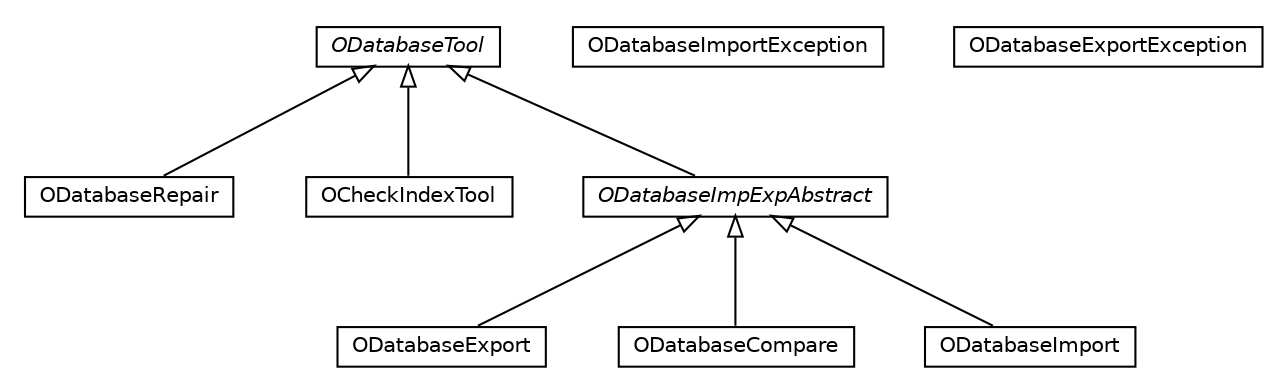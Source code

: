 #!/usr/local/bin/dot
#
# Class diagram 
# Generated by UMLGraph version R5_6-24-gf6e263 (http://www.umlgraph.org/)
#

digraph G {
	edge [fontname="Helvetica",fontsize=10,labelfontname="Helvetica",labelfontsize=10];
	node [fontname="Helvetica",fontsize=10,shape=plaintext];
	nodesep=0.25;
	ranksep=0.5;
	// com.orientechnologies.orient.core.db.tool.ODatabaseRepair
	c75469 [label=<<table title="com.orientechnologies.orient.core.db.tool.ODatabaseRepair" border="0" cellborder="1" cellspacing="0" cellpadding="2" port="p" href="./ODatabaseRepair.html">
		<tr><td><table border="0" cellspacing="0" cellpadding="1">
<tr><td align="center" balign="center"> ODatabaseRepair </td></tr>
		</table></td></tr>
		</table>>, URL="./ODatabaseRepair.html", fontname="Helvetica", fontcolor="black", fontsize=10.0];
	// com.orientechnologies.orient.core.db.tool.ODatabaseImportException
	c75470 [label=<<table title="com.orientechnologies.orient.core.db.tool.ODatabaseImportException" border="0" cellborder="1" cellspacing="0" cellpadding="2" port="p" href="./ODatabaseImportException.html">
		<tr><td><table border="0" cellspacing="0" cellpadding="1">
<tr><td align="center" balign="center"> ODatabaseImportException </td></tr>
		</table></td></tr>
		</table>>, URL="./ODatabaseImportException.html", fontname="Helvetica", fontcolor="black", fontsize=10.0];
	// com.orientechnologies.orient.core.db.tool.ODatabaseTool
	c75471 [label=<<table title="com.orientechnologies.orient.core.db.tool.ODatabaseTool" border="0" cellborder="1" cellspacing="0" cellpadding="2" port="p" href="./ODatabaseTool.html">
		<tr><td><table border="0" cellspacing="0" cellpadding="1">
<tr><td align="center" balign="center"><font face="Helvetica-Oblique"> ODatabaseTool </font></td></tr>
		</table></td></tr>
		</table>>, URL="./ODatabaseTool.html", fontname="Helvetica", fontcolor="black", fontsize=10.0];
	// com.orientechnologies.orient.core.db.tool.ODatabaseExport
	c75472 [label=<<table title="com.orientechnologies.orient.core.db.tool.ODatabaseExport" border="0" cellborder="1" cellspacing="0" cellpadding="2" port="p" href="./ODatabaseExport.html">
		<tr><td><table border="0" cellspacing="0" cellpadding="1">
<tr><td align="center" balign="center"> ODatabaseExport </td></tr>
		</table></td></tr>
		</table>>, URL="./ODatabaseExport.html", fontname="Helvetica", fontcolor="black", fontsize=10.0];
	// com.orientechnologies.orient.core.db.tool.OCheckIndexTool
	c75473 [label=<<table title="com.orientechnologies.orient.core.db.tool.OCheckIndexTool" border="0" cellborder="1" cellspacing="0" cellpadding="2" port="p" href="./OCheckIndexTool.html">
		<tr><td><table border="0" cellspacing="0" cellpadding="1">
<tr><td align="center" balign="center"> OCheckIndexTool </td></tr>
		</table></td></tr>
		</table>>, URL="./OCheckIndexTool.html", fontname="Helvetica", fontcolor="black", fontsize=10.0];
	// com.orientechnologies.orient.core.db.tool.ODatabaseCompare
	c75474 [label=<<table title="com.orientechnologies.orient.core.db.tool.ODatabaseCompare" border="0" cellborder="1" cellspacing="0" cellpadding="2" port="p" href="./ODatabaseCompare.html">
		<tr><td><table border="0" cellspacing="0" cellpadding="1">
<tr><td align="center" balign="center"> ODatabaseCompare </td></tr>
		</table></td></tr>
		</table>>, URL="./ODatabaseCompare.html", fontname="Helvetica", fontcolor="black", fontsize=10.0];
	// com.orientechnologies.orient.core.db.tool.ODatabaseImpExpAbstract
	c75475 [label=<<table title="com.orientechnologies.orient.core.db.tool.ODatabaseImpExpAbstract" border="0" cellborder="1" cellspacing="0" cellpadding="2" port="p" href="./ODatabaseImpExpAbstract.html">
		<tr><td><table border="0" cellspacing="0" cellpadding="1">
<tr><td align="center" balign="center"><font face="Helvetica-Oblique"> ODatabaseImpExpAbstract </font></td></tr>
		</table></td></tr>
		</table>>, URL="./ODatabaseImpExpAbstract.html", fontname="Helvetica", fontcolor="black", fontsize=10.0];
	// com.orientechnologies.orient.core.db.tool.ODatabaseExportException
	c75476 [label=<<table title="com.orientechnologies.orient.core.db.tool.ODatabaseExportException" border="0" cellborder="1" cellspacing="0" cellpadding="2" port="p" href="./ODatabaseExportException.html">
		<tr><td><table border="0" cellspacing="0" cellpadding="1">
<tr><td align="center" balign="center"> ODatabaseExportException </td></tr>
		</table></td></tr>
		</table>>, URL="./ODatabaseExportException.html", fontname="Helvetica", fontcolor="black", fontsize=10.0];
	// com.orientechnologies.orient.core.db.tool.ODatabaseImport
	c75477 [label=<<table title="com.orientechnologies.orient.core.db.tool.ODatabaseImport" border="0" cellborder="1" cellspacing="0" cellpadding="2" port="p" href="./ODatabaseImport.html">
		<tr><td><table border="0" cellspacing="0" cellpadding="1">
<tr><td align="center" balign="center"> ODatabaseImport </td></tr>
		</table></td></tr>
		</table>>, URL="./ODatabaseImport.html", fontname="Helvetica", fontcolor="black", fontsize=10.0];
	//com.orientechnologies.orient.core.db.tool.ODatabaseRepair extends com.orientechnologies.orient.core.db.tool.ODatabaseTool
	c75471:p -> c75469:p [dir=back,arrowtail=empty];
	//com.orientechnologies.orient.core.db.tool.ODatabaseExport extends com.orientechnologies.orient.core.db.tool.ODatabaseImpExpAbstract
	c75475:p -> c75472:p [dir=back,arrowtail=empty];
	//com.orientechnologies.orient.core.db.tool.OCheckIndexTool extends com.orientechnologies.orient.core.db.tool.ODatabaseTool
	c75471:p -> c75473:p [dir=back,arrowtail=empty];
	//com.orientechnologies.orient.core.db.tool.ODatabaseCompare extends com.orientechnologies.orient.core.db.tool.ODatabaseImpExpAbstract
	c75475:p -> c75474:p [dir=back,arrowtail=empty];
	//com.orientechnologies.orient.core.db.tool.ODatabaseImpExpAbstract extends com.orientechnologies.orient.core.db.tool.ODatabaseTool
	c75471:p -> c75475:p [dir=back,arrowtail=empty];
	//com.orientechnologies.orient.core.db.tool.ODatabaseImport extends com.orientechnologies.orient.core.db.tool.ODatabaseImpExpAbstract
	c75475:p -> c75477:p [dir=back,arrowtail=empty];
}

